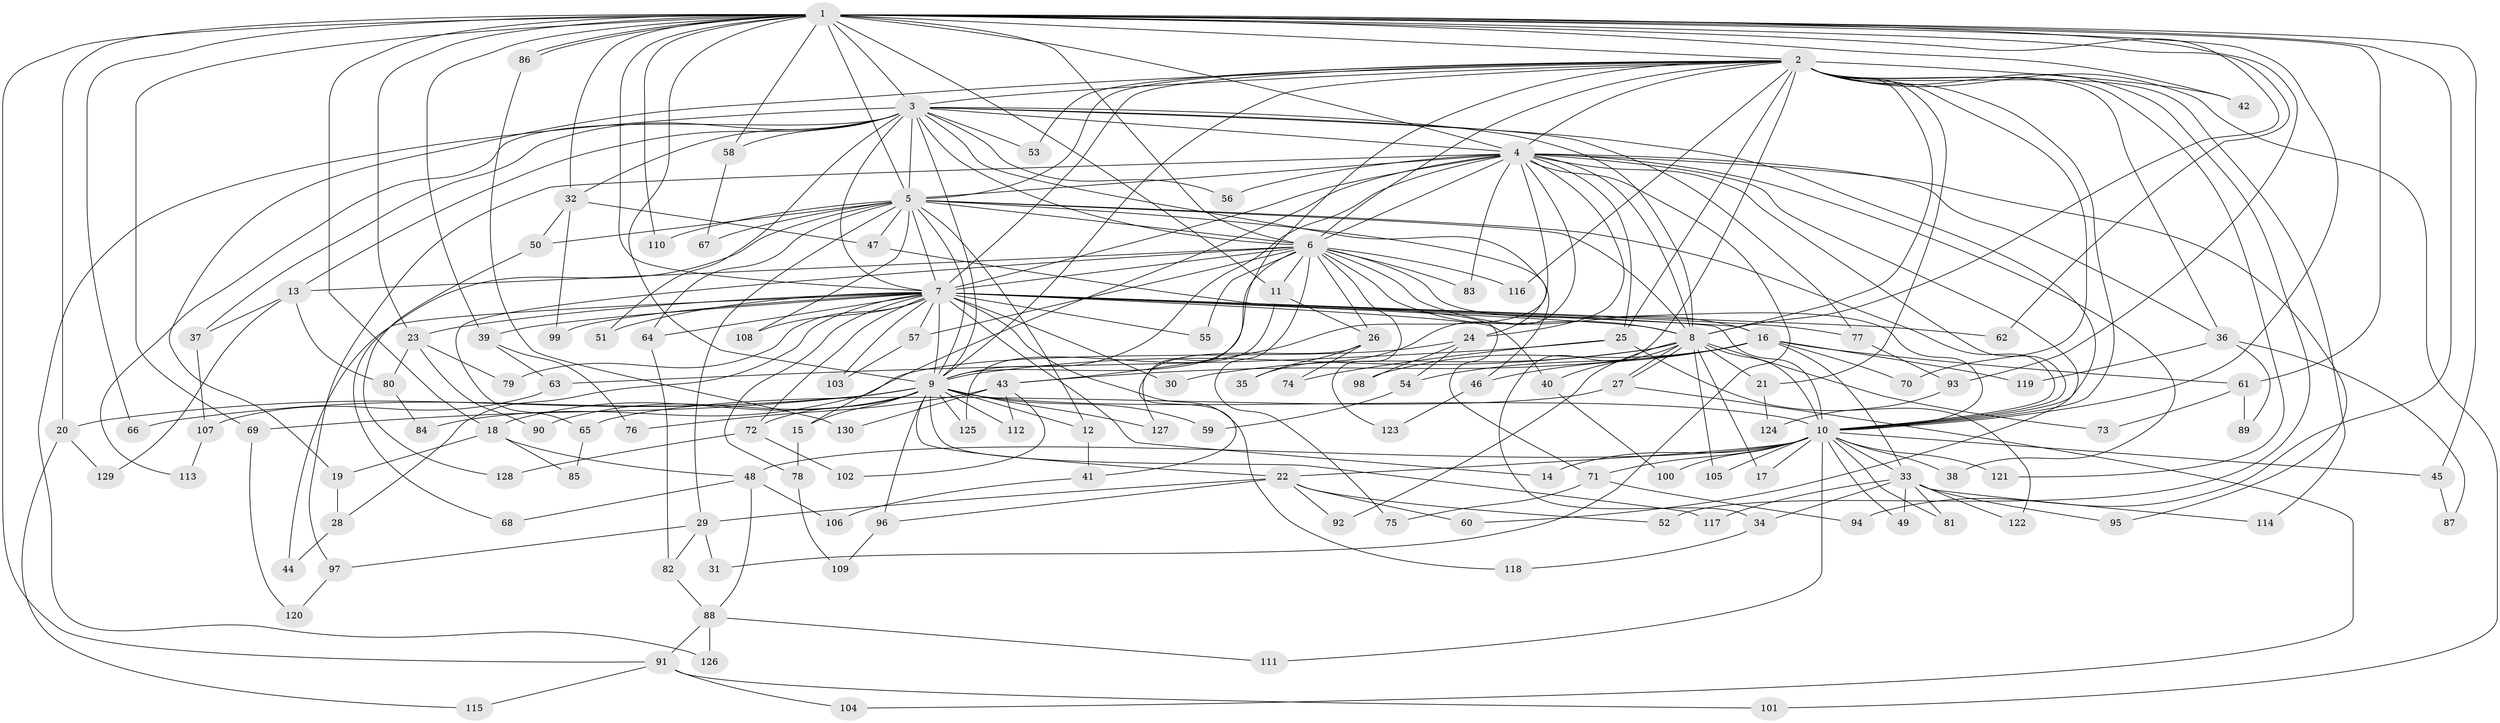 // coarse degree distribution, {21: 0.015384615384615385, 24: 0.03076923076923077, 15: 0.03076923076923077, 20: 0.015384615384615385, 13: 0.015384615384615385, 16: 0.015384615384615385, 12: 0.015384615384615385, 22: 0.015384615384615385, 4: 0.06153846153846154, 8: 0.046153846153846156, 7: 0.046153846153846156, 3: 0.15384615384615385, 6: 0.03076923076923077, 2: 0.4307692307692308, 5: 0.07692307692307693}
// Generated by graph-tools (version 1.1) at 2025/49/03/04/25 22:49:22]
// undirected, 130 vertices, 285 edges
graph export_dot {
  node [color=gray90,style=filled];
  1;
  2;
  3;
  4;
  5;
  6;
  7;
  8;
  9;
  10;
  11;
  12;
  13;
  14;
  15;
  16;
  17;
  18;
  19;
  20;
  21;
  22;
  23;
  24;
  25;
  26;
  27;
  28;
  29;
  30;
  31;
  32;
  33;
  34;
  35;
  36;
  37;
  38;
  39;
  40;
  41;
  42;
  43;
  44;
  45;
  46;
  47;
  48;
  49;
  50;
  51;
  52;
  53;
  54;
  55;
  56;
  57;
  58;
  59;
  60;
  61;
  62;
  63;
  64;
  65;
  66;
  67;
  68;
  69;
  70;
  71;
  72;
  73;
  74;
  75;
  76;
  77;
  78;
  79;
  80;
  81;
  82;
  83;
  84;
  85;
  86;
  87;
  88;
  89;
  90;
  91;
  92;
  93;
  94;
  95;
  96;
  97;
  98;
  99;
  100;
  101;
  102;
  103;
  104;
  105;
  106;
  107;
  108;
  109;
  110;
  111;
  112;
  113;
  114;
  115;
  116;
  117;
  118;
  119;
  120;
  121;
  122;
  123;
  124;
  125;
  126;
  127;
  128;
  129;
  130;
  1 -- 2;
  1 -- 3;
  1 -- 4;
  1 -- 5;
  1 -- 6;
  1 -- 7;
  1 -- 8;
  1 -- 9;
  1 -- 10;
  1 -- 11;
  1 -- 18;
  1 -- 20;
  1 -- 23;
  1 -- 32;
  1 -- 39;
  1 -- 42;
  1 -- 45;
  1 -- 58;
  1 -- 61;
  1 -- 62;
  1 -- 66;
  1 -- 69;
  1 -- 86;
  1 -- 86;
  1 -- 91;
  1 -- 93;
  1 -- 94;
  1 -- 110;
  2 -- 3;
  2 -- 4;
  2 -- 5;
  2 -- 6;
  2 -- 7;
  2 -- 8;
  2 -- 9;
  2 -- 10;
  2 -- 19;
  2 -- 21;
  2 -- 25;
  2 -- 34;
  2 -- 36;
  2 -- 41;
  2 -- 42;
  2 -- 52;
  2 -- 53;
  2 -- 70;
  2 -- 101;
  2 -- 114;
  2 -- 116;
  2 -- 121;
  3 -- 4;
  3 -- 5;
  3 -- 6;
  3 -- 7;
  3 -- 8;
  3 -- 9;
  3 -- 10;
  3 -- 13;
  3 -- 24;
  3 -- 32;
  3 -- 37;
  3 -- 51;
  3 -- 53;
  3 -- 56;
  3 -- 58;
  3 -- 77;
  3 -- 113;
  3 -- 126;
  4 -- 5;
  4 -- 6;
  4 -- 7;
  4 -- 8;
  4 -- 9;
  4 -- 10;
  4 -- 15;
  4 -- 24;
  4 -- 25;
  4 -- 31;
  4 -- 35;
  4 -- 36;
  4 -- 38;
  4 -- 43;
  4 -- 56;
  4 -- 60;
  4 -- 83;
  4 -- 95;
  4 -- 97;
  5 -- 6;
  5 -- 7;
  5 -- 8;
  5 -- 9;
  5 -- 10;
  5 -- 12;
  5 -- 29;
  5 -- 46;
  5 -- 47;
  5 -- 50;
  5 -- 64;
  5 -- 67;
  5 -- 68;
  5 -- 108;
  5 -- 110;
  6 -- 7;
  6 -- 8;
  6 -- 9;
  6 -- 10;
  6 -- 11;
  6 -- 13;
  6 -- 16;
  6 -- 26;
  6 -- 55;
  6 -- 57;
  6 -- 65;
  6 -- 75;
  6 -- 83;
  6 -- 116;
  6 -- 123;
  7 -- 8;
  7 -- 9;
  7 -- 10;
  7 -- 14;
  7 -- 16;
  7 -- 23;
  7 -- 28;
  7 -- 30;
  7 -- 39;
  7 -- 40;
  7 -- 44;
  7 -- 51;
  7 -- 55;
  7 -- 57;
  7 -- 62;
  7 -- 64;
  7 -- 72;
  7 -- 77;
  7 -- 78;
  7 -- 79;
  7 -- 99;
  7 -- 103;
  7 -- 108;
  7 -- 118;
  8 -- 9;
  8 -- 10;
  8 -- 17;
  8 -- 21;
  8 -- 27;
  8 -- 27;
  8 -- 30;
  8 -- 40;
  8 -- 73;
  8 -- 92;
  8 -- 105;
  9 -- 10;
  9 -- 12;
  9 -- 15;
  9 -- 18;
  9 -- 20;
  9 -- 22;
  9 -- 59;
  9 -- 66;
  9 -- 69;
  9 -- 72;
  9 -- 90;
  9 -- 96;
  9 -- 112;
  9 -- 117;
  9 -- 125;
  9 -- 127;
  10 -- 14;
  10 -- 17;
  10 -- 22;
  10 -- 33;
  10 -- 38;
  10 -- 45;
  10 -- 48;
  10 -- 49;
  10 -- 71;
  10 -- 81;
  10 -- 100;
  10 -- 105;
  10 -- 111;
  10 -- 121;
  11 -- 26;
  11 -- 125;
  12 -- 41;
  13 -- 37;
  13 -- 80;
  13 -- 129;
  15 -- 78;
  16 -- 33;
  16 -- 43;
  16 -- 46;
  16 -- 54;
  16 -- 61;
  16 -- 70;
  16 -- 98;
  16 -- 119;
  18 -- 19;
  18 -- 48;
  18 -- 85;
  19 -- 28;
  20 -- 115;
  20 -- 129;
  21 -- 124;
  22 -- 29;
  22 -- 52;
  22 -- 60;
  22 -- 92;
  22 -- 96;
  23 -- 79;
  23 -- 80;
  23 -- 90;
  24 -- 54;
  24 -- 84;
  24 -- 98;
  25 -- 63;
  25 -- 74;
  25 -- 122;
  26 -- 35;
  26 -- 74;
  26 -- 127;
  27 -- 65;
  27 -- 104;
  28 -- 44;
  29 -- 31;
  29 -- 82;
  29 -- 97;
  32 -- 47;
  32 -- 50;
  32 -- 99;
  33 -- 34;
  33 -- 49;
  33 -- 81;
  33 -- 95;
  33 -- 114;
  33 -- 117;
  33 -- 122;
  34 -- 118;
  36 -- 87;
  36 -- 89;
  36 -- 119;
  37 -- 107;
  39 -- 63;
  39 -- 76;
  40 -- 100;
  41 -- 106;
  43 -- 76;
  43 -- 102;
  43 -- 112;
  43 -- 130;
  45 -- 87;
  46 -- 123;
  47 -- 71;
  48 -- 68;
  48 -- 88;
  48 -- 106;
  50 -- 128;
  54 -- 59;
  57 -- 103;
  58 -- 67;
  61 -- 73;
  61 -- 89;
  63 -- 107;
  64 -- 82;
  65 -- 85;
  69 -- 120;
  71 -- 75;
  71 -- 94;
  72 -- 102;
  72 -- 128;
  77 -- 93;
  78 -- 109;
  80 -- 84;
  82 -- 88;
  86 -- 130;
  88 -- 91;
  88 -- 111;
  88 -- 126;
  91 -- 101;
  91 -- 104;
  91 -- 115;
  93 -- 124;
  96 -- 109;
  97 -- 120;
  107 -- 113;
}
